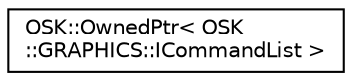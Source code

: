 digraph "Representación gráfica de la clase"
{
 // INTERACTIVE_SVG=YES
 // LATEX_PDF_SIZE
  edge [fontname="Helvetica",fontsize="10",labelfontname="Helvetica",labelfontsize="10"];
  node [fontname="Helvetica",fontsize="10",shape=record];
  rankdir="LR";
  Node0 [label="OSK::OwnedPtr\< OSK\l::GRAPHICS::ICommandList \>",height=0.2,width=0.4,color="black", fillcolor="white", style="filled",URL="$class_o_s_k_1_1_owned_ptr.html",tooltip=" "];
}
